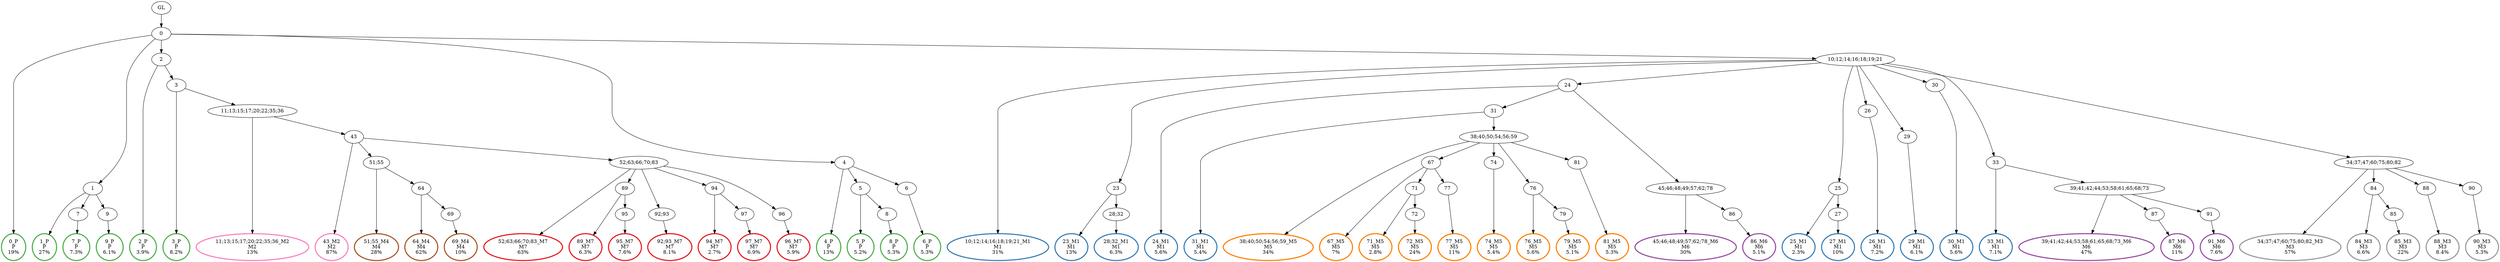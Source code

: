 digraph T {
	{
		rank=same
		102 [penwidth=3,colorscheme=set19,color=3,label="0_P\nP\n19%"]
		100 [penwidth=3,colorscheme=set19,color=3,label="1_P\nP\n27%"]
		98 [penwidth=3,colorscheme=set19,color=3,label="7_P\nP\n7.3%"]
		96 [penwidth=3,colorscheme=set19,color=3,label="9_P\nP\n6.1%"]
		94 [penwidth=3,colorscheme=set19,color=3,label="2_P\nP\n3.9%"]
		92 [penwidth=3,colorscheme=set19,color=3,label="3_P\nP\n8.2%"]
		90 [penwidth=3,colorscheme=set19,color=3,label="4_P\nP\n13%"]
		88 [penwidth=3,colorscheme=set19,color=3,label="5_P\nP\n5.2%"]
		86 [penwidth=3,colorscheme=set19,color=3,label="8_P\nP\n5.3%"]
		84 [penwidth=3,colorscheme=set19,color=3,label="6_P\nP\n5.3%"]
		82 [penwidth=3,colorscheme=set19,color=2,label="10;12;14;16;18;19;21_M1\nM1\n31%"]
		80 [penwidth=3,colorscheme=set19,color=2,label="23_M1\nM1\n13%"]
		78 [penwidth=3,colorscheme=set19,color=2,label="28;32_M1\nM1\n6.3%"]
		76 [penwidth=3,colorscheme=set19,color=2,label="24_M1\nM1\n5.6%"]
		74 [penwidth=3,colorscheme=set19,color=2,label="31_M1\nM1\n5.4%"]
		72 [penwidth=3,colorscheme=set19,color=2,label="25_M1\nM1\n2.3%"]
		70 [penwidth=3,colorscheme=set19,color=2,label="27_M1\nM1\n10%"]
		68 [penwidth=3,colorscheme=set19,color=2,label="26_M1\nM1\n7.2%"]
		66 [penwidth=3,colorscheme=set19,color=2,label="29_M1\nM1\n6.1%"]
		64 [penwidth=3,colorscheme=set19,color=2,label="30_M1\nM1\n5.6%"]
		62 [penwidth=3,colorscheme=set19,color=2,label="33_M1\nM1\n7.1%"]
		60 [penwidth=3,colorscheme=set19,color=8,label="11;13;15;17;20;22;35;36_M2\nM2\n13%"]
		58 [penwidth=3,colorscheme=set19,color=8,label="43_M2\nM2\n87%"]
		56 [penwidth=3,colorscheme=set19,color=9,label="34;37;47;60;75;80;82_M3\nM3\n57%"]
		54 [penwidth=3,colorscheme=set19,color=9,label="84_M3\nM3\n6.6%"]
		52 [penwidth=3,colorscheme=set19,color=9,label="85_M3\nM3\n22%"]
		50 [penwidth=3,colorscheme=set19,color=9,label="88_M3\nM3\n8.4%"]
		48 [penwidth=3,colorscheme=set19,color=9,label="90_M3\nM3\n5.3%"]
		46 [penwidth=3,colorscheme=set19,color=7,label="51;55_M4\nM4\n28%"]
		44 [penwidth=3,colorscheme=set19,color=7,label="64_M4\nM4\n62%"]
		42 [penwidth=3,colorscheme=set19,color=7,label="69_M4\nM4\n10%"]
		40 [penwidth=3,colorscheme=set19,color=5,label="38;40;50;54;56;59_M5\nM5\n34%"]
		38 [penwidth=3,colorscheme=set19,color=5,label="67_M5\nM5\n7%"]
		36 [penwidth=3,colorscheme=set19,color=5,label="71_M5\nM5\n2.8%"]
		34 [penwidth=3,colorscheme=set19,color=5,label="72_M5\nM5\n24%"]
		32 [penwidth=3,colorscheme=set19,color=5,label="77_M5\nM5\n11%"]
		30 [penwidth=3,colorscheme=set19,color=5,label="74_M5\nM5\n5.4%"]
		28 [penwidth=3,colorscheme=set19,color=5,label="76_M5\nM5\n5.6%"]
		26 [penwidth=3,colorscheme=set19,color=5,label="79_M5\nM5\n5.1%"]
		24 [penwidth=3,colorscheme=set19,color=5,label="81_M5\nM5\n5.3%"]
		22 [penwidth=3,colorscheme=set19,color=4,label="45;46;48;49;57;62;78_M6\nM6\n30%"]
		20 [penwidth=3,colorscheme=set19,color=4,label="86_M6\nM6\n5.1%"]
		18 [penwidth=3,colorscheme=set19,color=4,label="39;41;42;44;53;58;61;65;68;73_M6\nM6\n47%"]
		16 [penwidth=3,colorscheme=set19,color=4,label="87_M6\nM6\n11%"]
		14 [penwidth=3,colorscheme=set19,color=4,label="91_M6\nM6\n7.6%"]
		12 [penwidth=3,colorscheme=set19,color=1,label="52;63;66;70;83_M7\nM7\n63%"]
		10 [penwidth=3,colorscheme=set19,color=1,label="89_M7\nM7\n6.3%"]
		8 [penwidth=3,colorscheme=set19,color=1,label="95_M7\nM7\n7.6%"]
		6 [penwidth=3,colorscheme=set19,color=1,label="92;93_M7\nM7\n8.1%"]
		4 [penwidth=3,colorscheme=set19,color=1,label="94_M7\nM7\n2.7%"]
		2 [penwidth=3,colorscheme=set19,color=1,label="97_M7\nM7\n6.9%"]
		0 [penwidth=3,colorscheme=set19,color=1,label="96_M7\nM7\n5.9%"]
	}
	104 [label="GL"]
	103 [label="0"]
	101 [label="1"]
	99 [label="7"]
	97 [label="9"]
	95 [label="2"]
	93 [label="3"]
	91 [label="4"]
	89 [label="5"]
	87 [label="8"]
	85 [label="6"]
	83 [label="10;12;14;16;18;19;21"]
	81 [label="23"]
	79 [label="28;32"]
	77 [label="24"]
	75 [label="31"]
	73 [label="25"]
	71 [label="27"]
	69 [label="26"]
	67 [label="29"]
	65 [label="30"]
	63 [label="33"]
	61 [label="11;13;15;17;20;22;35;36"]
	59 [label="43"]
	57 [label="34;37;47;60;75;80;82"]
	55 [label="84"]
	53 [label="85"]
	51 [label="88"]
	49 [label="90"]
	47 [label="51;55"]
	45 [label="64"]
	43 [label="69"]
	41 [label="38;40;50;54;56;59"]
	39 [label="67"]
	37 [label="71"]
	35 [label="72"]
	33 [label="77"]
	31 [label="74"]
	29 [label="76"]
	27 [label="79"]
	25 [label="81"]
	23 [label="45;46;48;49;57;62;78"]
	21 [label="86"]
	19 [label="39;41;42;44;53;58;61;65;68;73"]
	17 [label="87"]
	15 [label="91"]
	13 [label="52;63;66;70;83"]
	11 [label="89"]
	9 [label="95"]
	7 [label="92;93"]
	5 [label="94"]
	3 [label="97"]
	1 [label="96"]
	104 -> 103
	103 -> 102
	103 -> 101
	103 -> 95
	103 -> 91
	103 -> 83
	101 -> 100
	101 -> 99
	101 -> 97
	99 -> 98
	97 -> 96
	95 -> 94
	95 -> 93
	93 -> 92
	93 -> 61
	91 -> 90
	91 -> 89
	91 -> 85
	89 -> 88
	89 -> 87
	87 -> 86
	85 -> 84
	83 -> 82
	83 -> 81
	83 -> 77
	83 -> 73
	83 -> 69
	83 -> 67
	83 -> 65
	83 -> 63
	83 -> 57
	81 -> 80
	81 -> 79
	79 -> 78
	77 -> 76
	77 -> 75
	77 -> 23
	75 -> 74
	75 -> 41
	73 -> 72
	73 -> 71
	71 -> 70
	69 -> 68
	67 -> 66
	65 -> 64
	63 -> 62
	63 -> 19
	61 -> 60
	61 -> 59
	59 -> 58
	59 -> 47
	59 -> 13
	57 -> 56
	57 -> 55
	57 -> 51
	57 -> 49
	55 -> 54
	55 -> 53
	53 -> 52
	51 -> 50
	49 -> 48
	47 -> 46
	47 -> 45
	45 -> 44
	45 -> 43
	43 -> 42
	41 -> 40
	41 -> 39
	41 -> 31
	41 -> 29
	41 -> 25
	39 -> 38
	39 -> 37
	39 -> 33
	37 -> 36
	37 -> 35
	35 -> 34
	33 -> 32
	31 -> 30
	29 -> 28
	29 -> 27
	27 -> 26
	25 -> 24
	23 -> 22
	23 -> 21
	21 -> 20
	19 -> 18
	19 -> 17
	19 -> 15
	17 -> 16
	15 -> 14
	13 -> 12
	13 -> 11
	13 -> 7
	13 -> 5
	13 -> 1
	11 -> 10
	11 -> 9
	9 -> 8
	7 -> 6
	5 -> 4
	5 -> 3
	3 -> 2
	1 -> 0
}
